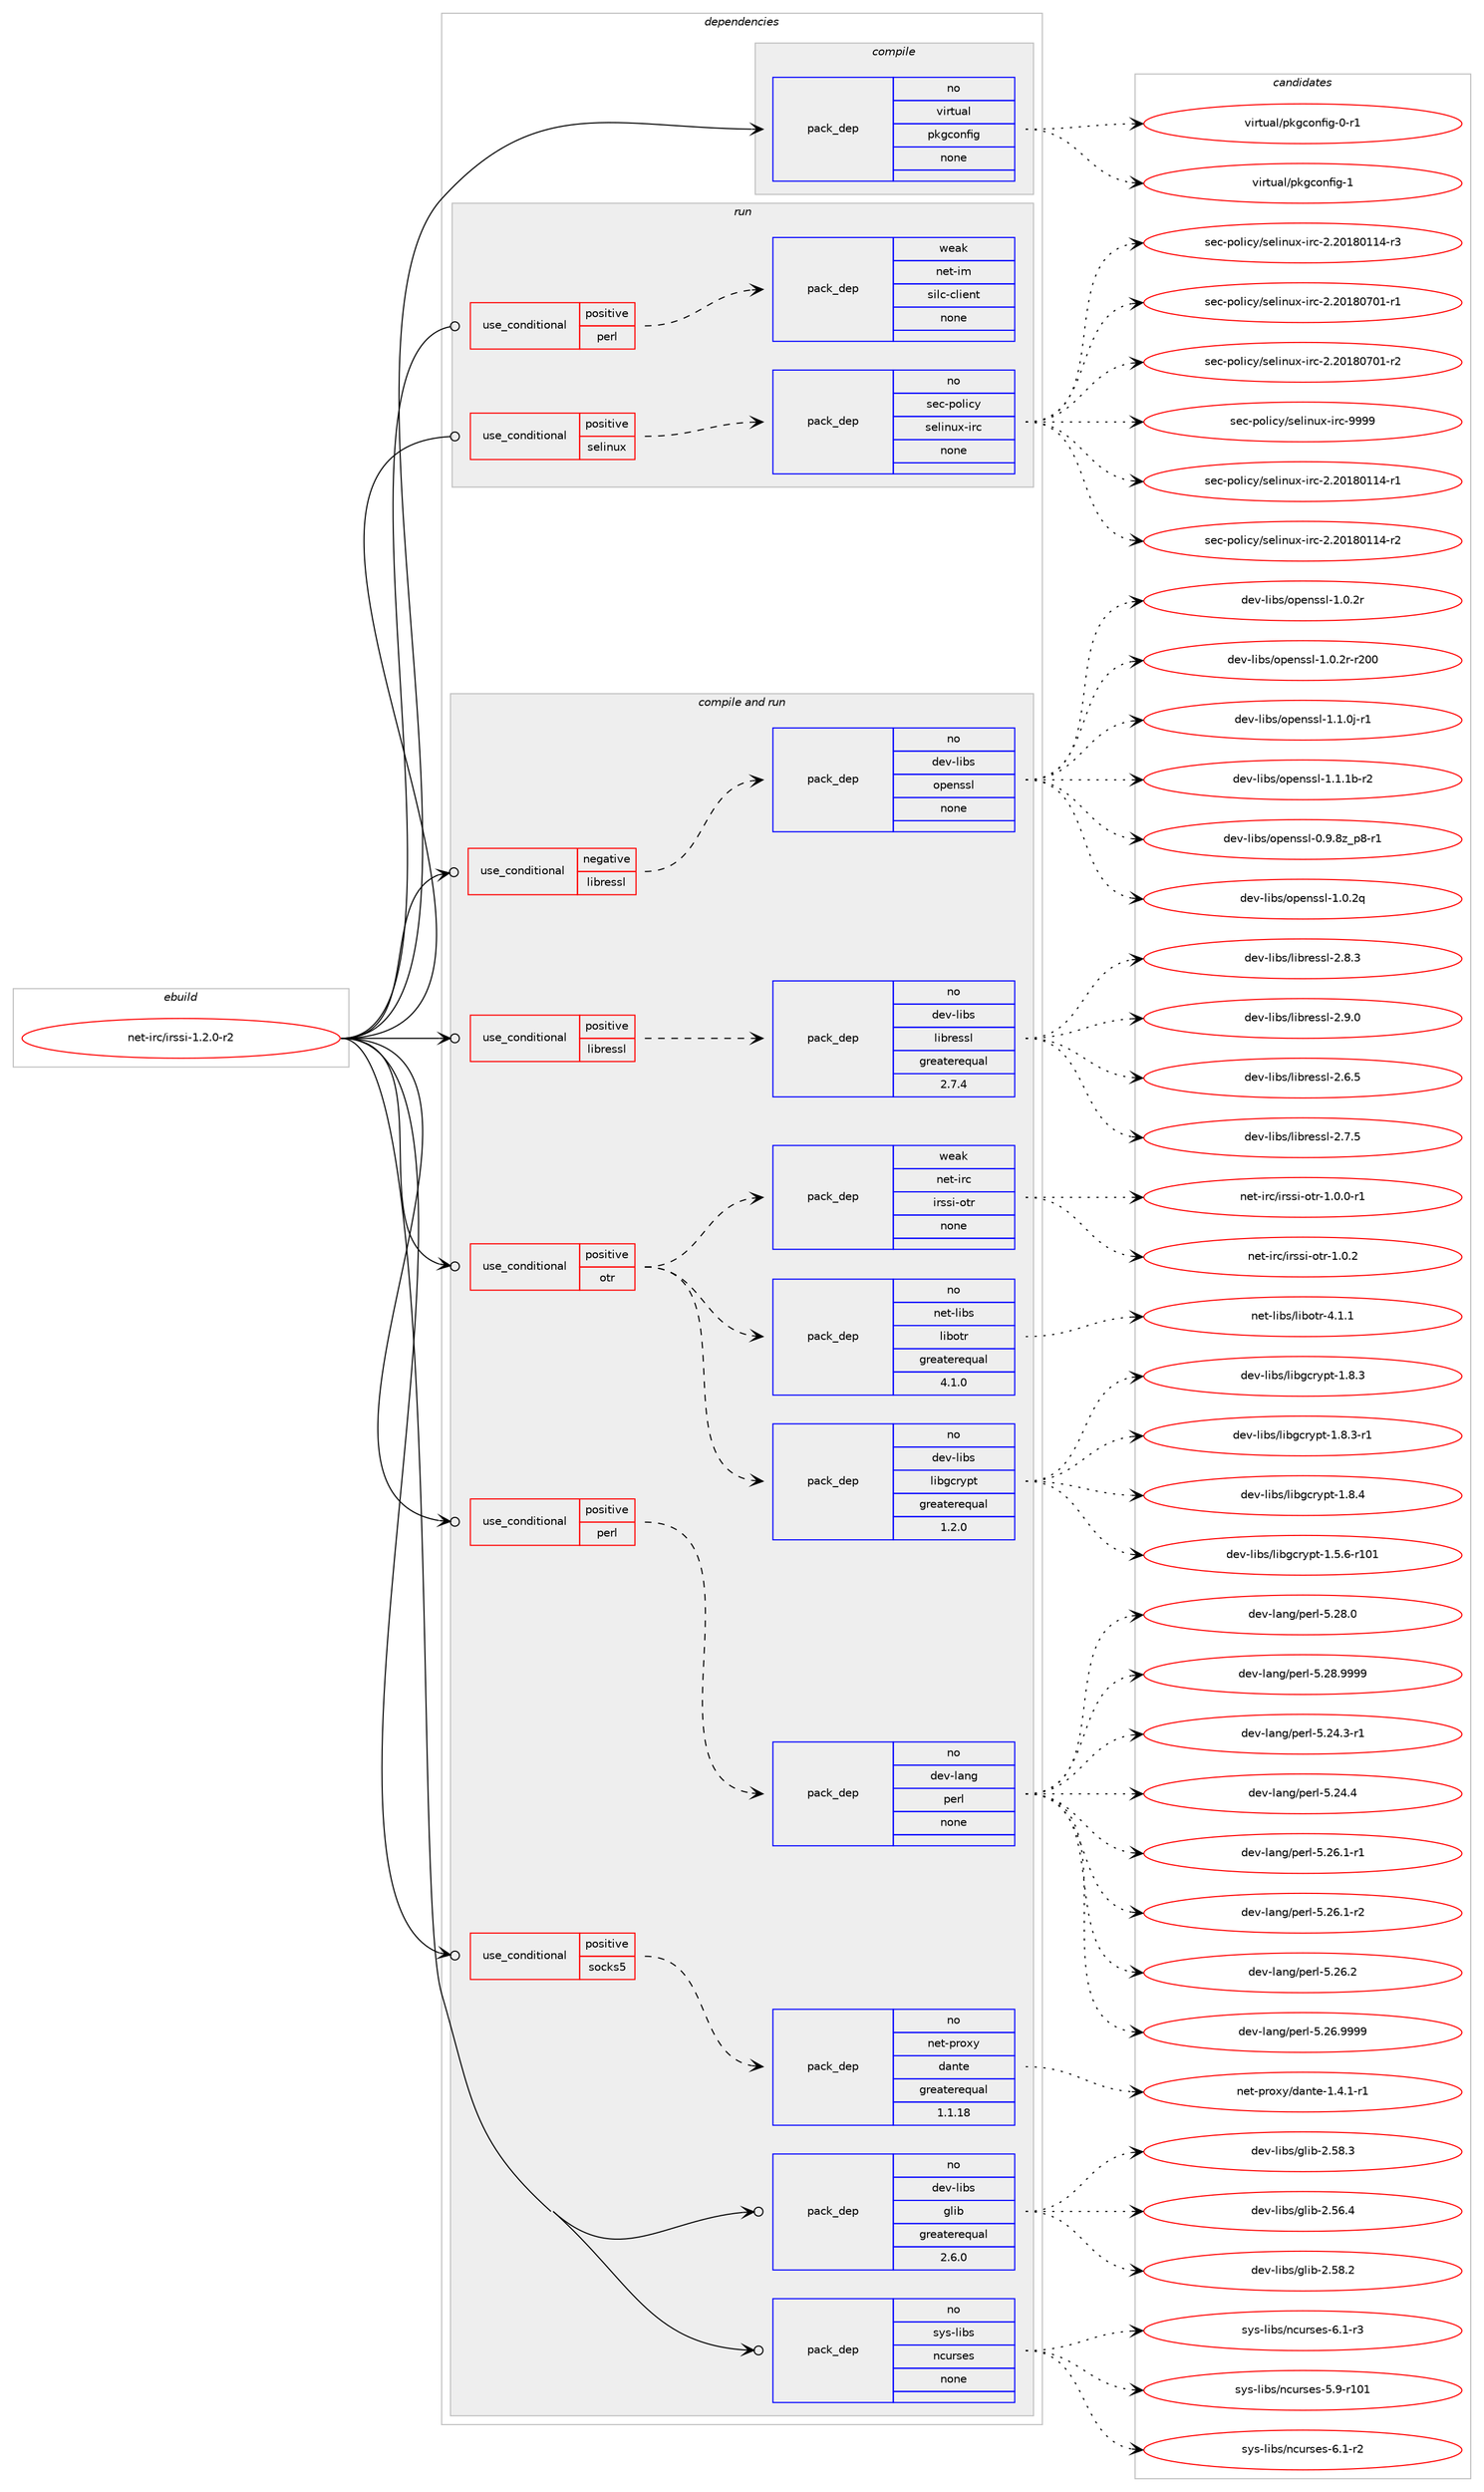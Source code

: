 digraph prolog {

# *************
# Graph options
# *************

newrank=true;
concentrate=true;
compound=true;
graph [rankdir=LR,fontname=Helvetica,fontsize=10,ranksep=1.5];#, ranksep=2.5, nodesep=0.2];
edge  [arrowhead=vee];
node  [fontname=Helvetica,fontsize=10];

# **********
# The ebuild
# **********

subgraph cluster_leftcol {
color=gray;
rank=same;
label=<<i>ebuild</i>>;
id [label="net-irc/irssi-1.2.0-r2", color=red, width=4, href="../net-irc/irssi-1.2.0-r2.svg"];
}

# ****************
# The dependencies
# ****************

subgraph cluster_midcol {
color=gray;
label=<<i>dependencies</i>>;
subgraph cluster_compile {
fillcolor="#eeeeee";
style=filled;
label=<<i>compile</i>>;
subgraph pack1184413 {
dependency1656693 [label=<<TABLE BORDER="0" CELLBORDER="1" CELLSPACING="0" CELLPADDING="4" WIDTH="220"><TR><TD ROWSPAN="6" CELLPADDING="30">pack_dep</TD></TR><TR><TD WIDTH="110">no</TD></TR><TR><TD>virtual</TD></TR><TR><TD>pkgconfig</TD></TR><TR><TD>none</TD></TR><TR><TD></TD></TR></TABLE>>, shape=none, color=blue];
}
id:e -> dependency1656693:w [weight=20,style="solid",arrowhead="vee"];
}
subgraph cluster_compileandrun {
fillcolor="#eeeeee";
style=filled;
label=<<i>compile and run</i>>;
subgraph cond445426 {
dependency1656694 [label=<<TABLE BORDER="0" CELLBORDER="1" CELLSPACING="0" CELLPADDING="4"><TR><TD ROWSPAN="3" CELLPADDING="10">use_conditional</TD></TR><TR><TD>negative</TD></TR><TR><TD>libressl</TD></TR></TABLE>>, shape=none, color=red];
subgraph pack1184414 {
dependency1656695 [label=<<TABLE BORDER="0" CELLBORDER="1" CELLSPACING="0" CELLPADDING="4" WIDTH="220"><TR><TD ROWSPAN="6" CELLPADDING="30">pack_dep</TD></TR><TR><TD WIDTH="110">no</TD></TR><TR><TD>dev-libs</TD></TR><TR><TD>openssl</TD></TR><TR><TD>none</TD></TR><TR><TD></TD></TR></TABLE>>, shape=none, color=blue];
}
dependency1656694:e -> dependency1656695:w [weight=20,style="dashed",arrowhead="vee"];
}
id:e -> dependency1656694:w [weight=20,style="solid",arrowhead="odotvee"];
subgraph cond445427 {
dependency1656696 [label=<<TABLE BORDER="0" CELLBORDER="1" CELLSPACING="0" CELLPADDING="4"><TR><TD ROWSPAN="3" CELLPADDING="10">use_conditional</TD></TR><TR><TD>positive</TD></TR><TR><TD>libressl</TD></TR></TABLE>>, shape=none, color=red];
subgraph pack1184415 {
dependency1656697 [label=<<TABLE BORDER="0" CELLBORDER="1" CELLSPACING="0" CELLPADDING="4" WIDTH="220"><TR><TD ROWSPAN="6" CELLPADDING="30">pack_dep</TD></TR><TR><TD WIDTH="110">no</TD></TR><TR><TD>dev-libs</TD></TR><TR><TD>libressl</TD></TR><TR><TD>greaterequal</TD></TR><TR><TD>2.7.4</TD></TR></TABLE>>, shape=none, color=blue];
}
dependency1656696:e -> dependency1656697:w [weight=20,style="dashed",arrowhead="vee"];
}
id:e -> dependency1656696:w [weight=20,style="solid",arrowhead="odotvee"];
subgraph cond445428 {
dependency1656698 [label=<<TABLE BORDER="0" CELLBORDER="1" CELLSPACING="0" CELLPADDING="4"><TR><TD ROWSPAN="3" CELLPADDING="10">use_conditional</TD></TR><TR><TD>positive</TD></TR><TR><TD>otr</TD></TR></TABLE>>, shape=none, color=red];
subgraph pack1184416 {
dependency1656699 [label=<<TABLE BORDER="0" CELLBORDER="1" CELLSPACING="0" CELLPADDING="4" WIDTH="220"><TR><TD ROWSPAN="6" CELLPADDING="30">pack_dep</TD></TR><TR><TD WIDTH="110">no</TD></TR><TR><TD>dev-libs</TD></TR><TR><TD>libgcrypt</TD></TR><TR><TD>greaterequal</TD></TR><TR><TD>1.2.0</TD></TR></TABLE>>, shape=none, color=blue];
}
dependency1656698:e -> dependency1656699:w [weight=20,style="dashed",arrowhead="vee"];
subgraph pack1184417 {
dependency1656700 [label=<<TABLE BORDER="0" CELLBORDER="1" CELLSPACING="0" CELLPADDING="4" WIDTH="220"><TR><TD ROWSPAN="6" CELLPADDING="30">pack_dep</TD></TR><TR><TD WIDTH="110">no</TD></TR><TR><TD>net-libs</TD></TR><TR><TD>libotr</TD></TR><TR><TD>greaterequal</TD></TR><TR><TD>4.1.0</TD></TR></TABLE>>, shape=none, color=blue];
}
dependency1656698:e -> dependency1656700:w [weight=20,style="dashed",arrowhead="vee"];
subgraph pack1184418 {
dependency1656701 [label=<<TABLE BORDER="0" CELLBORDER="1" CELLSPACING="0" CELLPADDING="4" WIDTH="220"><TR><TD ROWSPAN="6" CELLPADDING="30">pack_dep</TD></TR><TR><TD WIDTH="110">weak</TD></TR><TR><TD>net-irc</TD></TR><TR><TD>irssi-otr</TD></TR><TR><TD>none</TD></TR><TR><TD></TD></TR></TABLE>>, shape=none, color=blue];
}
dependency1656698:e -> dependency1656701:w [weight=20,style="dashed",arrowhead="vee"];
}
id:e -> dependency1656698:w [weight=20,style="solid",arrowhead="odotvee"];
subgraph cond445429 {
dependency1656702 [label=<<TABLE BORDER="0" CELLBORDER="1" CELLSPACING="0" CELLPADDING="4"><TR><TD ROWSPAN="3" CELLPADDING="10">use_conditional</TD></TR><TR><TD>positive</TD></TR><TR><TD>perl</TD></TR></TABLE>>, shape=none, color=red];
subgraph pack1184419 {
dependency1656703 [label=<<TABLE BORDER="0" CELLBORDER="1" CELLSPACING="0" CELLPADDING="4" WIDTH="220"><TR><TD ROWSPAN="6" CELLPADDING="30">pack_dep</TD></TR><TR><TD WIDTH="110">no</TD></TR><TR><TD>dev-lang</TD></TR><TR><TD>perl</TD></TR><TR><TD>none</TD></TR><TR><TD></TD></TR></TABLE>>, shape=none, color=blue];
}
dependency1656702:e -> dependency1656703:w [weight=20,style="dashed",arrowhead="vee"];
}
id:e -> dependency1656702:w [weight=20,style="solid",arrowhead="odotvee"];
subgraph cond445430 {
dependency1656704 [label=<<TABLE BORDER="0" CELLBORDER="1" CELLSPACING="0" CELLPADDING="4"><TR><TD ROWSPAN="3" CELLPADDING="10">use_conditional</TD></TR><TR><TD>positive</TD></TR><TR><TD>socks5</TD></TR></TABLE>>, shape=none, color=red];
subgraph pack1184420 {
dependency1656705 [label=<<TABLE BORDER="0" CELLBORDER="1" CELLSPACING="0" CELLPADDING="4" WIDTH="220"><TR><TD ROWSPAN="6" CELLPADDING="30">pack_dep</TD></TR><TR><TD WIDTH="110">no</TD></TR><TR><TD>net-proxy</TD></TR><TR><TD>dante</TD></TR><TR><TD>greaterequal</TD></TR><TR><TD>1.1.18</TD></TR></TABLE>>, shape=none, color=blue];
}
dependency1656704:e -> dependency1656705:w [weight=20,style="dashed",arrowhead="vee"];
}
id:e -> dependency1656704:w [weight=20,style="solid",arrowhead="odotvee"];
subgraph pack1184421 {
dependency1656706 [label=<<TABLE BORDER="0" CELLBORDER="1" CELLSPACING="0" CELLPADDING="4" WIDTH="220"><TR><TD ROWSPAN="6" CELLPADDING="30">pack_dep</TD></TR><TR><TD WIDTH="110">no</TD></TR><TR><TD>dev-libs</TD></TR><TR><TD>glib</TD></TR><TR><TD>greaterequal</TD></TR><TR><TD>2.6.0</TD></TR></TABLE>>, shape=none, color=blue];
}
id:e -> dependency1656706:w [weight=20,style="solid",arrowhead="odotvee"];
subgraph pack1184422 {
dependency1656707 [label=<<TABLE BORDER="0" CELLBORDER="1" CELLSPACING="0" CELLPADDING="4" WIDTH="220"><TR><TD ROWSPAN="6" CELLPADDING="30">pack_dep</TD></TR><TR><TD WIDTH="110">no</TD></TR><TR><TD>sys-libs</TD></TR><TR><TD>ncurses</TD></TR><TR><TD>none</TD></TR><TR><TD></TD></TR></TABLE>>, shape=none, color=blue];
}
id:e -> dependency1656707:w [weight=20,style="solid",arrowhead="odotvee"];
}
subgraph cluster_run {
fillcolor="#eeeeee";
style=filled;
label=<<i>run</i>>;
subgraph cond445431 {
dependency1656708 [label=<<TABLE BORDER="0" CELLBORDER="1" CELLSPACING="0" CELLPADDING="4"><TR><TD ROWSPAN="3" CELLPADDING="10">use_conditional</TD></TR><TR><TD>positive</TD></TR><TR><TD>perl</TD></TR></TABLE>>, shape=none, color=red];
subgraph pack1184423 {
dependency1656709 [label=<<TABLE BORDER="0" CELLBORDER="1" CELLSPACING="0" CELLPADDING="4" WIDTH="220"><TR><TD ROWSPAN="6" CELLPADDING="30">pack_dep</TD></TR><TR><TD WIDTH="110">weak</TD></TR><TR><TD>net-im</TD></TR><TR><TD>silc-client</TD></TR><TR><TD>none</TD></TR><TR><TD></TD></TR></TABLE>>, shape=none, color=blue];
}
dependency1656708:e -> dependency1656709:w [weight=20,style="dashed",arrowhead="vee"];
}
id:e -> dependency1656708:w [weight=20,style="solid",arrowhead="odot"];
subgraph cond445432 {
dependency1656710 [label=<<TABLE BORDER="0" CELLBORDER="1" CELLSPACING="0" CELLPADDING="4"><TR><TD ROWSPAN="3" CELLPADDING="10">use_conditional</TD></TR><TR><TD>positive</TD></TR><TR><TD>selinux</TD></TR></TABLE>>, shape=none, color=red];
subgraph pack1184424 {
dependency1656711 [label=<<TABLE BORDER="0" CELLBORDER="1" CELLSPACING="0" CELLPADDING="4" WIDTH="220"><TR><TD ROWSPAN="6" CELLPADDING="30">pack_dep</TD></TR><TR><TD WIDTH="110">no</TD></TR><TR><TD>sec-policy</TD></TR><TR><TD>selinux-irc</TD></TR><TR><TD>none</TD></TR><TR><TD></TD></TR></TABLE>>, shape=none, color=blue];
}
dependency1656710:e -> dependency1656711:w [weight=20,style="dashed",arrowhead="vee"];
}
id:e -> dependency1656710:w [weight=20,style="solid",arrowhead="odot"];
}
}

# **************
# The candidates
# **************

subgraph cluster_choices {
rank=same;
color=gray;
label=<<i>candidates</i>>;

subgraph choice1184413 {
color=black;
nodesep=1;
choice11810511411611797108471121071039911111010210510345484511449 [label="virtual/pkgconfig-0-r1", color=red, width=4,href="../virtual/pkgconfig-0-r1.svg"];
choice1181051141161179710847112107103991111101021051034549 [label="virtual/pkgconfig-1", color=red, width=4,href="../virtual/pkgconfig-1.svg"];
dependency1656693:e -> choice11810511411611797108471121071039911111010210510345484511449:w [style=dotted,weight="100"];
dependency1656693:e -> choice1181051141161179710847112107103991111101021051034549:w [style=dotted,weight="100"];
}
subgraph choice1184414 {
color=black;
nodesep=1;
choice10010111845108105981154711111210111011511510845484657465612295112564511449 [label="dev-libs/openssl-0.9.8z_p8-r1", color=red, width=4,href="../dev-libs/openssl-0.9.8z_p8-r1.svg"];
choice100101118451081059811547111112101110115115108454946484650113 [label="dev-libs/openssl-1.0.2q", color=red, width=4,href="../dev-libs/openssl-1.0.2q.svg"];
choice100101118451081059811547111112101110115115108454946484650114 [label="dev-libs/openssl-1.0.2r", color=red, width=4,href="../dev-libs/openssl-1.0.2r.svg"];
choice10010111845108105981154711111210111011511510845494648465011445114504848 [label="dev-libs/openssl-1.0.2r-r200", color=red, width=4,href="../dev-libs/openssl-1.0.2r-r200.svg"];
choice1001011184510810598115471111121011101151151084549464946481064511449 [label="dev-libs/openssl-1.1.0j-r1", color=red, width=4,href="../dev-libs/openssl-1.1.0j-r1.svg"];
choice100101118451081059811547111112101110115115108454946494649984511450 [label="dev-libs/openssl-1.1.1b-r2", color=red, width=4,href="../dev-libs/openssl-1.1.1b-r2.svg"];
dependency1656695:e -> choice10010111845108105981154711111210111011511510845484657465612295112564511449:w [style=dotted,weight="100"];
dependency1656695:e -> choice100101118451081059811547111112101110115115108454946484650113:w [style=dotted,weight="100"];
dependency1656695:e -> choice100101118451081059811547111112101110115115108454946484650114:w [style=dotted,weight="100"];
dependency1656695:e -> choice10010111845108105981154711111210111011511510845494648465011445114504848:w [style=dotted,weight="100"];
dependency1656695:e -> choice1001011184510810598115471111121011101151151084549464946481064511449:w [style=dotted,weight="100"];
dependency1656695:e -> choice100101118451081059811547111112101110115115108454946494649984511450:w [style=dotted,weight="100"];
}
subgraph choice1184415 {
color=black;
nodesep=1;
choice10010111845108105981154710810598114101115115108455046544653 [label="dev-libs/libressl-2.6.5", color=red, width=4,href="../dev-libs/libressl-2.6.5.svg"];
choice10010111845108105981154710810598114101115115108455046554653 [label="dev-libs/libressl-2.7.5", color=red, width=4,href="../dev-libs/libressl-2.7.5.svg"];
choice10010111845108105981154710810598114101115115108455046564651 [label="dev-libs/libressl-2.8.3", color=red, width=4,href="../dev-libs/libressl-2.8.3.svg"];
choice10010111845108105981154710810598114101115115108455046574648 [label="dev-libs/libressl-2.9.0", color=red, width=4,href="../dev-libs/libressl-2.9.0.svg"];
dependency1656697:e -> choice10010111845108105981154710810598114101115115108455046544653:w [style=dotted,weight="100"];
dependency1656697:e -> choice10010111845108105981154710810598114101115115108455046554653:w [style=dotted,weight="100"];
dependency1656697:e -> choice10010111845108105981154710810598114101115115108455046564651:w [style=dotted,weight="100"];
dependency1656697:e -> choice10010111845108105981154710810598114101115115108455046574648:w [style=dotted,weight="100"];
}
subgraph choice1184416 {
color=black;
nodesep=1;
choice100101118451081059811547108105981039911412111211645494653465445114494849 [label="dev-libs/libgcrypt-1.5.6-r101", color=red, width=4,href="../dev-libs/libgcrypt-1.5.6-r101.svg"];
choice1001011184510810598115471081059810399114121112116454946564651 [label="dev-libs/libgcrypt-1.8.3", color=red, width=4,href="../dev-libs/libgcrypt-1.8.3.svg"];
choice10010111845108105981154710810598103991141211121164549465646514511449 [label="dev-libs/libgcrypt-1.8.3-r1", color=red, width=4,href="../dev-libs/libgcrypt-1.8.3-r1.svg"];
choice1001011184510810598115471081059810399114121112116454946564652 [label="dev-libs/libgcrypt-1.8.4", color=red, width=4,href="../dev-libs/libgcrypt-1.8.4.svg"];
dependency1656699:e -> choice100101118451081059811547108105981039911412111211645494653465445114494849:w [style=dotted,weight="100"];
dependency1656699:e -> choice1001011184510810598115471081059810399114121112116454946564651:w [style=dotted,weight="100"];
dependency1656699:e -> choice10010111845108105981154710810598103991141211121164549465646514511449:w [style=dotted,weight="100"];
dependency1656699:e -> choice1001011184510810598115471081059810399114121112116454946564652:w [style=dotted,weight="100"];
}
subgraph choice1184417 {
color=black;
nodesep=1;
choice11010111645108105981154710810598111116114455246494649 [label="net-libs/libotr-4.1.1", color=red, width=4,href="../net-libs/libotr-4.1.1.svg"];
dependency1656700:e -> choice11010111645108105981154710810598111116114455246494649:w [style=dotted,weight="100"];
}
subgraph choice1184418 {
color=black;
nodesep=1;
choice110101116451051149947105114115115105451111161144549464846484511449 [label="net-irc/irssi-otr-1.0.0-r1", color=red, width=4,href="../net-irc/irssi-otr-1.0.0-r1.svg"];
choice11010111645105114994710511411511510545111116114454946484650 [label="net-irc/irssi-otr-1.0.2", color=red, width=4,href="../net-irc/irssi-otr-1.0.2.svg"];
dependency1656701:e -> choice110101116451051149947105114115115105451111161144549464846484511449:w [style=dotted,weight="100"];
dependency1656701:e -> choice11010111645105114994710511411511510545111116114454946484650:w [style=dotted,weight="100"];
}
subgraph choice1184419 {
color=black;
nodesep=1;
choice100101118451089711010347112101114108455346505246514511449 [label="dev-lang/perl-5.24.3-r1", color=red, width=4,href="../dev-lang/perl-5.24.3-r1.svg"];
choice10010111845108971101034711210111410845534650524652 [label="dev-lang/perl-5.24.4", color=red, width=4,href="../dev-lang/perl-5.24.4.svg"];
choice100101118451089711010347112101114108455346505446494511449 [label="dev-lang/perl-5.26.1-r1", color=red, width=4,href="../dev-lang/perl-5.26.1-r1.svg"];
choice100101118451089711010347112101114108455346505446494511450 [label="dev-lang/perl-5.26.1-r2", color=red, width=4,href="../dev-lang/perl-5.26.1-r2.svg"];
choice10010111845108971101034711210111410845534650544650 [label="dev-lang/perl-5.26.2", color=red, width=4,href="../dev-lang/perl-5.26.2.svg"];
choice10010111845108971101034711210111410845534650544657575757 [label="dev-lang/perl-5.26.9999", color=red, width=4,href="../dev-lang/perl-5.26.9999.svg"];
choice10010111845108971101034711210111410845534650564648 [label="dev-lang/perl-5.28.0", color=red, width=4,href="../dev-lang/perl-5.28.0.svg"];
choice10010111845108971101034711210111410845534650564657575757 [label="dev-lang/perl-5.28.9999", color=red, width=4,href="../dev-lang/perl-5.28.9999.svg"];
dependency1656703:e -> choice100101118451089711010347112101114108455346505246514511449:w [style=dotted,weight="100"];
dependency1656703:e -> choice10010111845108971101034711210111410845534650524652:w [style=dotted,weight="100"];
dependency1656703:e -> choice100101118451089711010347112101114108455346505446494511449:w [style=dotted,weight="100"];
dependency1656703:e -> choice100101118451089711010347112101114108455346505446494511450:w [style=dotted,weight="100"];
dependency1656703:e -> choice10010111845108971101034711210111410845534650544650:w [style=dotted,weight="100"];
dependency1656703:e -> choice10010111845108971101034711210111410845534650544657575757:w [style=dotted,weight="100"];
dependency1656703:e -> choice10010111845108971101034711210111410845534650564648:w [style=dotted,weight="100"];
dependency1656703:e -> choice10010111845108971101034711210111410845534650564657575757:w [style=dotted,weight="100"];
}
subgraph choice1184420 {
color=black;
nodesep=1;
choice1101011164511211411112012147100971101161014549465246494511449 [label="net-proxy/dante-1.4.1-r1", color=red, width=4,href="../net-proxy/dante-1.4.1-r1.svg"];
dependency1656705:e -> choice1101011164511211411112012147100971101161014549465246494511449:w [style=dotted,weight="100"];
}
subgraph choice1184421 {
color=black;
nodesep=1;
choice1001011184510810598115471031081059845504653544652 [label="dev-libs/glib-2.56.4", color=red, width=4,href="../dev-libs/glib-2.56.4.svg"];
choice1001011184510810598115471031081059845504653564650 [label="dev-libs/glib-2.58.2", color=red, width=4,href="../dev-libs/glib-2.58.2.svg"];
choice1001011184510810598115471031081059845504653564651 [label="dev-libs/glib-2.58.3", color=red, width=4,href="../dev-libs/glib-2.58.3.svg"];
dependency1656706:e -> choice1001011184510810598115471031081059845504653544652:w [style=dotted,weight="100"];
dependency1656706:e -> choice1001011184510810598115471031081059845504653564650:w [style=dotted,weight="100"];
dependency1656706:e -> choice1001011184510810598115471031081059845504653564651:w [style=dotted,weight="100"];
}
subgraph choice1184422 {
color=black;
nodesep=1;
choice115121115451081059811547110991171141151011154553465745114494849 [label="sys-libs/ncurses-5.9-r101", color=red, width=4,href="../sys-libs/ncurses-5.9-r101.svg"];
choice11512111545108105981154711099117114115101115455446494511450 [label="sys-libs/ncurses-6.1-r2", color=red, width=4,href="../sys-libs/ncurses-6.1-r2.svg"];
choice11512111545108105981154711099117114115101115455446494511451 [label="sys-libs/ncurses-6.1-r3", color=red, width=4,href="../sys-libs/ncurses-6.1-r3.svg"];
dependency1656707:e -> choice115121115451081059811547110991171141151011154553465745114494849:w [style=dotted,weight="100"];
dependency1656707:e -> choice11512111545108105981154711099117114115101115455446494511450:w [style=dotted,weight="100"];
dependency1656707:e -> choice11512111545108105981154711099117114115101115455446494511451:w [style=dotted,weight="100"];
}
subgraph choice1184423 {
color=black;
nodesep=1;
}
subgraph choice1184424 {
color=black;
nodesep=1;
choice11510199451121111081059912147115101108105110117120451051149945504650484956484949524511449 [label="sec-policy/selinux-irc-2.20180114-r1", color=red, width=4,href="../sec-policy/selinux-irc-2.20180114-r1.svg"];
choice11510199451121111081059912147115101108105110117120451051149945504650484956484949524511450 [label="sec-policy/selinux-irc-2.20180114-r2", color=red, width=4,href="../sec-policy/selinux-irc-2.20180114-r2.svg"];
choice11510199451121111081059912147115101108105110117120451051149945504650484956484949524511451 [label="sec-policy/selinux-irc-2.20180114-r3", color=red, width=4,href="../sec-policy/selinux-irc-2.20180114-r3.svg"];
choice11510199451121111081059912147115101108105110117120451051149945504650484956485548494511449 [label="sec-policy/selinux-irc-2.20180701-r1", color=red, width=4,href="../sec-policy/selinux-irc-2.20180701-r1.svg"];
choice11510199451121111081059912147115101108105110117120451051149945504650484956485548494511450 [label="sec-policy/selinux-irc-2.20180701-r2", color=red, width=4,href="../sec-policy/selinux-irc-2.20180701-r2.svg"];
choice1151019945112111108105991214711510110810511011712045105114994557575757 [label="sec-policy/selinux-irc-9999", color=red, width=4,href="../sec-policy/selinux-irc-9999.svg"];
dependency1656711:e -> choice11510199451121111081059912147115101108105110117120451051149945504650484956484949524511449:w [style=dotted,weight="100"];
dependency1656711:e -> choice11510199451121111081059912147115101108105110117120451051149945504650484956484949524511450:w [style=dotted,weight="100"];
dependency1656711:e -> choice11510199451121111081059912147115101108105110117120451051149945504650484956484949524511451:w [style=dotted,weight="100"];
dependency1656711:e -> choice11510199451121111081059912147115101108105110117120451051149945504650484956485548494511449:w [style=dotted,weight="100"];
dependency1656711:e -> choice11510199451121111081059912147115101108105110117120451051149945504650484956485548494511450:w [style=dotted,weight="100"];
dependency1656711:e -> choice1151019945112111108105991214711510110810511011712045105114994557575757:w [style=dotted,weight="100"];
}
}

}
